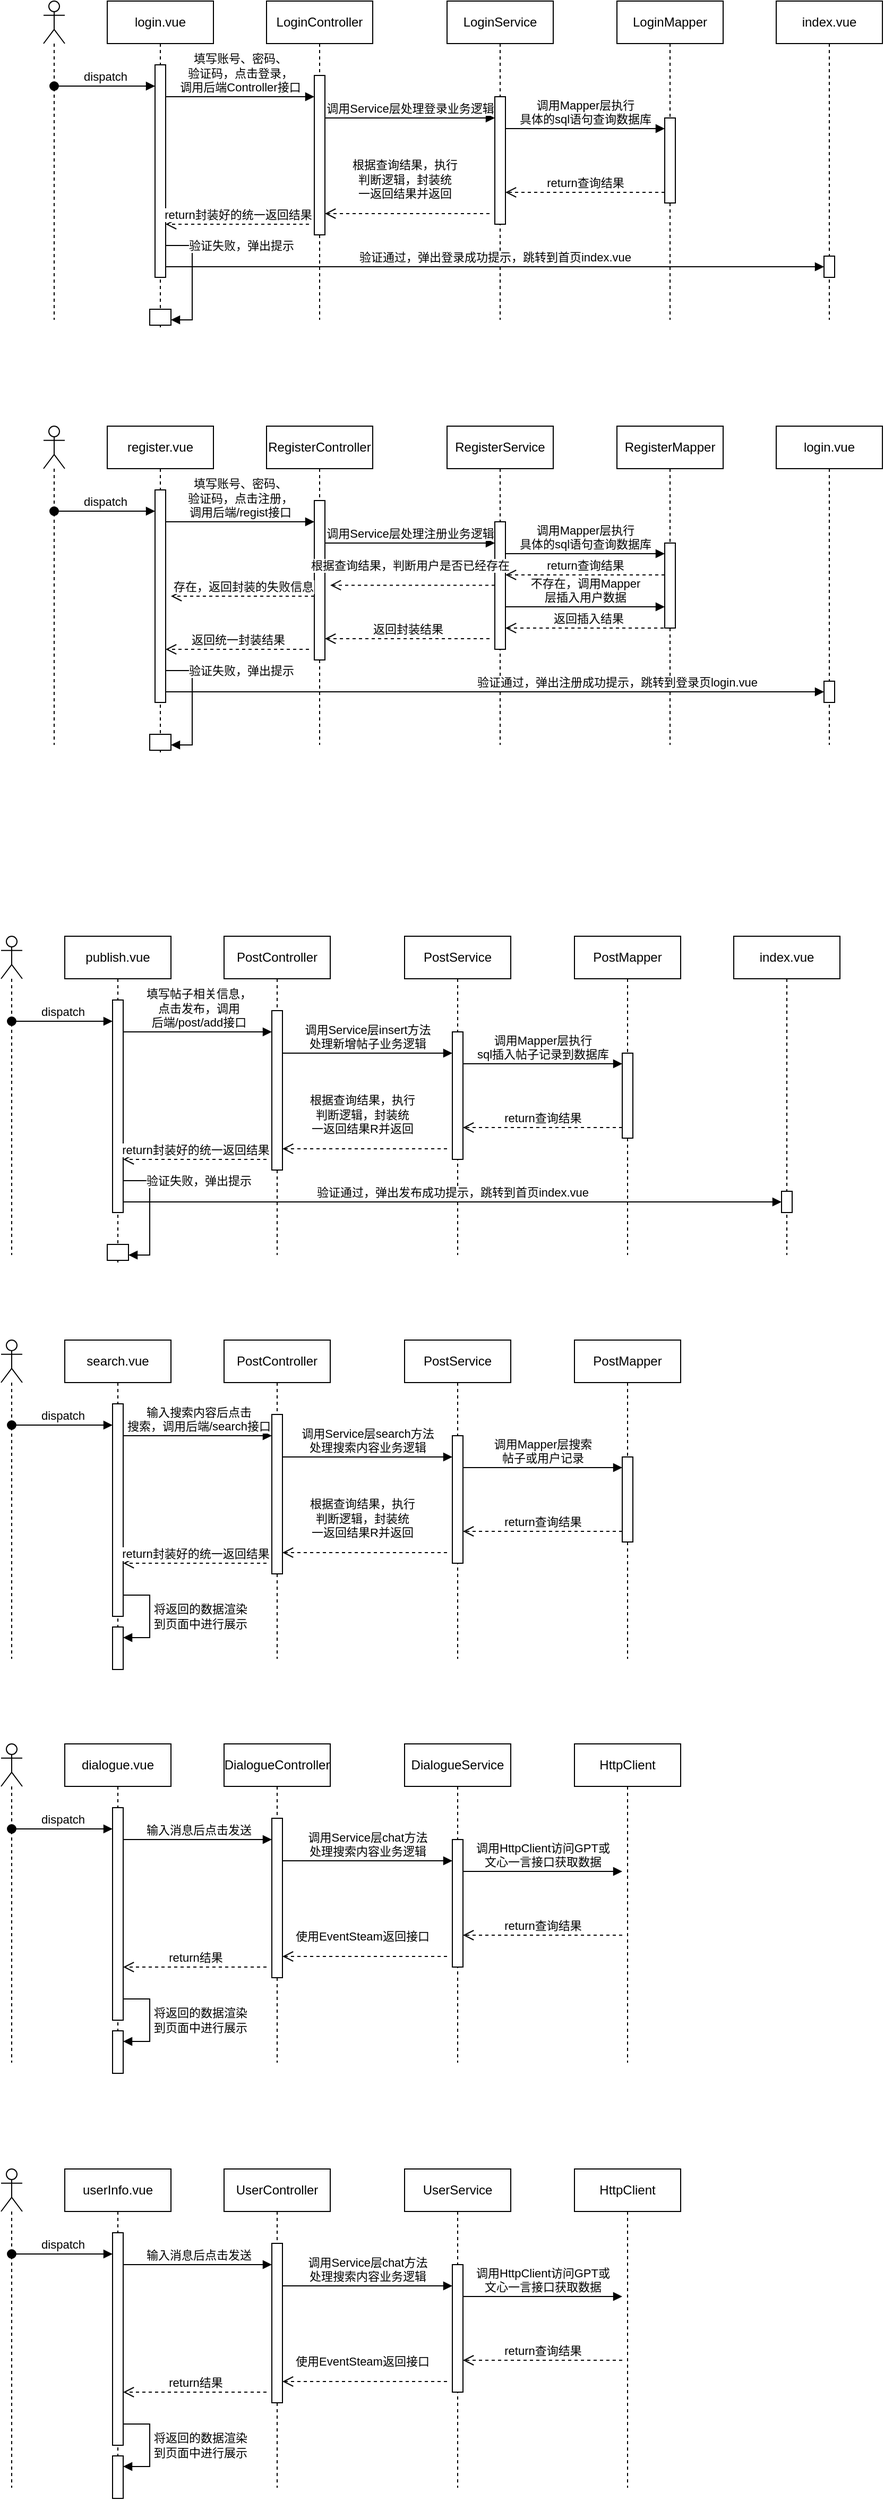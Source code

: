 <mxfile version="24.3.1" type="github">
  <diagram name="Page-1" id="2YBvvXClWsGukQMizWep">
    <mxGraphModel dx="2392" dy="866" grid="1" gridSize="10" guides="1" tooltips="1" connect="1" arrows="1" fold="1" page="1" pageScale="1" pageWidth="850" pageHeight="1100" math="0" shadow="0">
      <root>
        <mxCell id="0" />
        <mxCell id="1" parent="0" />
        <mxCell id="aM9ryv3xv72pqoxQDRHE-1" value="login.vue" style="shape=umlLifeline;perimeter=lifelinePerimeter;whiteSpace=wrap;html=1;container=0;dropTarget=0;collapsible=0;recursiveResize=0;outlineConnect=0;portConstraint=eastwest;newEdgeStyle={&quot;edgeStyle&quot;:&quot;elbowEdgeStyle&quot;,&quot;elbow&quot;:&quot;vertical&quot;,&quot;curved&quot;:0,&quot;rounded&quot;:0};" parent="1" vertex="1">
          <mxGeometry x="40" y="40" width="100" height="310" as="geometry" />
        </mxCell>
        <mxCell id="aM9ryv3xv72pqoxQDRHE-2" value="" style="html=1;points=[];perimeter=orthogonalPerimeter;outlineConnect=0;targetShapes=umlLifeline;portConstraint=eastwest;newEdgeStyle={&quot;edgeStyle&quot;:&quot;elbowEdgeStyle&quot;,&quot;elbow&quot;:&quot;vertical&quot;,&quot;curved&quot;:0,&quot;rounded&quot;:0};" parent="aM9ryv3xv72pqoxQDRHE-1" vertex="1">
          <mxGeometry x="45" y="60" width="10" height="200" as="geometry" />
        </mxCell>
        <mxCell id="q6NIXt8k8cD3QEOPo4rP-18" value="" style="html=1;points=[[0,0,0,0,5],[0,1,0,0,-5],[1,0,0,0,5],[1,1,0,0,-5]];perimeter=orthogonalPerimeter;outlineConnect=0;targetShapes=umlLifeline;portConstraint=eastwest;newEdgeStyle={&quot;curved&quot;:0,&quot;rounded&quot;:0};direction=south;" vertex="1" parent="aM9ryv3xv72pqoxQDRHE-1">
          <mxGeometry x="40" y="290" width="20" height="15" as="geometry" />
        </mxCell>
        <mxCell id="q6NIXt8k8cD3QEOPo4rP-19" value="验证失败，弹出提示" style="html=1;align=left;spacingLeft=2;endArrow=block;rounded=0;edgeStyle=orthogonalEdgeStyle;curved=0;rounded=0;" edge="1" target="q6NIXt8k8cD3QEOPo4rP-18" parent="aM9ryv3xv72pqoxQDRHE-1">
          <mxGeometry relative="1" as="geometry">
            <mxPoint x="55" y="150.0" as="sourcePoint" />
            <Array as="points">
              <mxPoint x="55" y="230" />
              <mxPoint x="80" y="230" />
              <mxPoint x="80" y="300" />
            </Array>
            <mxPoint x="55" y="255.0" as="targetPoint" />
          </mxGeometry>
        </mxCell>
        <mxCell id="aM9ryv3xv72pqoxQDRHE-5" value="LoginMapper" style="shape=umlLifeline;perimeter=lifelinePerimeter;whiteSpace=wrap;html=1;container=0;dropTarget=0;collapsible=0;recursiveResize=0;outlineConnect=0;portConstraint=eastwest;newEdgeStyle={&quot;edgeStyle&quot;:&quot;elbowEdgeStyle&quot;,&quot;elbow&quot;:&quot;vertical&quot;,&quot;curved&quot;:0,&quot;rounded&quot;:0};" parent="1" vertex="1">
          <mxGeometry x="520" y="40" width="100" height="300" as="geometry" />
        </mxCell>
        <mxCell id="q6NIXt8k8cD3QEOPo4rP-10" value="" style="html=1;points=[[0,0,0,0,5],[0,1,0,0,-5],[1,0,0,0,5],[1,1,0,0,-5]];perimeter=orthogonalPerimeter;outlineConnect=0;targetShapes=umlLifeline;portConstraint=eastwest;newEdgeStyle={&quot;curved&quot;:0,&quot;rounded&quot;:0};" vertex="1" parent="aM9ryv3xv72pqoxQDRHE-5">
          <mxGeometry x="45" y="110" width="10" height="80" as="geometry" />
        </mxCell>
        <mxCell id="q6NIXt8k8cD3QEOPo4rP-3" value="" style="shape=umlLifeline;perimeter=lifelinePerimeter;whiteSpace=wrap;html=1;container=1;dropTarget=0;collapsible=0;recursiveResize=0;outlineConnect=0;portConstraint=eastwest;newEdgeStyle={&quot;curved&quot;:0,&quot;rounded&quot;:0};participant=umlActor;" vertex="1" parent="1">
          <mxGeometry x="-20" y="40" width="20" height="300" as="geometry" />
        </mxCell>
        <mxCell id="aM9ryv3xv72pqoxQDRHE-3" value="dispatch" style="html=1;verticalAlign=bottom;startArrow=oval;endArrow=block;startSize=8;edgeStyle=elbowEdgeStyle;elbow=vertical;curved=0;rounded=0;" parent="1" target="aM9ryv3xv72pqoxQDRHE-2" edge="1" source="q6NIXt8k8cD3QEOPo4rP-3">
          <mxGeometry relative="1" as="geometry">
            <mxPoint x="25" y="110" as="sourcePoint" />
            <Array as="points">
              <mxPoint x="80" y="120" />
            </Array>
          </mxGeometry>
        </mxCell>
        <mxCell id="q6NIXt8k8cD3QEOPo4rP-4" value="LoginController" style="shape=umlLifeline;perimeter=lifelinePerimeter;whiteSpace=wrap;html=1;container=1;dropTarget=0;collapsible=0;recursiveResize=0;outlineConnect=0;portConstraint=eastwest;newEdgeStyle={&quot;curved&quot;:0,&quot;rounded&quot;:0};" vertex="1" parent="1">
          <mxGeometry x="190" y="40" width="100" height="300" as="geometry" />
        </mxCell>
        <mxCell id="q6NIXt8k8cD3QEOPo4rP-6" value="" style="html=1;points=[[0,0,0,0,5],[0,1,0,0,-5],[1,0,0,0,5],[1,1,0,0,-5]];perimeter=orthogonalPerimeter;outlineConnect=0;targetShapes=umlLifeline;portConstraint=eastwest;newEdgeStyle={&quot;curved&quot;:0,&quot;rounded&quot;:0};" vertex="1" parent="q6NIXt8k8cD3QEOPo4rP-4">
          <mxGeometry x="45" y="70" width="10" height="150" as="geometry" />
        </mxCell>
        <mxCell id="q6NIXt8k8cD3QEOPo4rP-5" value="LoginService" style="shape=umlLifeline;perimeter=lifelinePerimeter;whiteSpace=wrap;html=1;container=1;dropTarget=0;collapsible=0;recursiveResize=0;outlineConnect=0;portConstraint=eastwest;newEdgeStyle={&quot;curved&quot;:0,&quot;rounded&quot;:0};" vertex="1" parent="1">
          <mxGeometry x="360" y="40" width="100" height="300" as="geometry" />
        </mxCell>
        <mxCell id="q6NIXt8k8cD3QEOPo4rP-9" value="" style="html=1;points=[[0,0,0,0,5],[0,1,0,0,-5],[1,0,0,0,5],[1,1,0,0,-5]];perimeter=orthogonalPerimeter;outlineConnect=0;targetShapes=umlLifeline;portConstraint=eastwest;newEdgeStyle={&quot;curved&quot;:0,&quot;rounded&quot;:0};" vertex="1" parent="q6NIXt8k8cD3QEOPo4rP-5">
          <mxGeometry x="45" y="90" width="10" height="120" as="geometry" />
        </mxCell>
        <mxCell id="q6NIXt8k8cD3QEOPo4rP-7" value="填写账号、密码、&lt;div&gt;验证码，点击登录，&lt;div&gt;调用后端Controller接口&lt;/div&gt;&lt;/div&gt;" style="html=1;verticalAlign=bottom;endArrow=block;curved=0;rounded=0;entryX=0;entryY=0;entryDx=0;entryDy=5;entryPerimeter=0;" edge="1" parent="1">
          <mxGeometry width="80" relative="1" as="geometry">
            <mxPoint x="95" y="130" as="sourcePoint" />
            <mxPoint x="235" y="130" as="targetPoint" />
          </mxGeometry>
        </mxCell>
        <mxCell id="q6NIXt8k8cD3QEOPo4rP-8" value="调用Service层处理登录业务逻辑" style="html=1;verticalAlign=bottom;endArrow=block;curved=0;rounded=0;" edge="1" parent="1">
          <mxGeometry width="80" relative="1" as="geometry">
            <mxPoint x="245" y="150" as="sourcePoint" />
            <mxPoint x="405" y="150" as="targetPoint" />
          </mxGeometry>
        </mxCell>
        <mxCell id="q6NIXt8k8cD3QEOPo4rP-11" value="调用Mapper层执行&lt;div&gt;具体的sql语句查询数据库&lt;/div&gt;" style="html=1;verticalAlign=bottom;endArrow=block;curved=0;rounded=0;" edge="1" parent="1">
          <mxGeometry width="80" relative="1" as="geometry">
            <mxPoint x="415" y="160" as="sourcePoint" />
            <mxPoint x="565" y="160" as="targetPoint" />
          </mxGeometry>
        </mxCell>
        <mxCell id="q6NIXt8k8cD3QEOPo4rP-13" value="return查询结果" style="html=1;verticalAlign=bottom;endArrow=open;dashed=1;endSize=8;curved=0;rounded=0;" edge="1" parent="1" target="q6NIXt8k8cD3QEOPo4rP-9">
          <mxGeometry relative="1" as="geometry">
            <mxPoint x="565" y="220" as="sourcePoint" />
            <mxPoint x="420" y="220" as="targetPoint" />
          </mxGeometry>
        </mxCell>
        <mxCell id="q6NIXt8k8cD3QEOPo4rP-15" value="根据查询结果，执行&lt;div&gt;判断逻辑，封装统&lt;/div&gt;&lt;div&gt;一返回结果并返回&lt;/div&gt;" style="html=1;verticalAlign=bottom;endArrow=open;dashed=1;endSize=8;curved=0;rounded=0;" edge="1" parent="1" target="q6NIXt8k8cD3QEOPo4rP-6">
          <mxGeometry x="0.032" y="-10" relative="1" as="geometry">
            <mxPoint x="400" y="240" as="sourcePoint" />
            <mxPoint x="320" y="240" as="targetPoint" />
            <mxPoint as="offset" />
          </mxGeometry>
        </mxCell>
        <mxCell id="q6NIXt8k8cD3QEOPo4rP-16" value="return封装好的统一返回结果" style="html=1;verticalAlign=bottom;endArrow=open;dashed=1;endSize=8;curved=0;rounded=0;" edge="1" parent="1" target="aM9ryv3xv72pqoxQDRHE-2">
          <mxGeometry x="0.002" relative="1" as="geometry">
            <mxPoint x="230" y="250" as="sourcePoint" />
            <mxPoint x="100" y="250" as="targetPoint" />
            <mxPoint as="offset" />
          </mxGeometry>
        </mxCell>
        <mxCell id="q6NIXt8k8cD3QEOPo4rP-17" value="index.vue" style="shape=umlLifeline;perimeter=lifelinePerimeter;whiteSpace=wrap;html=1;container=1;dropTarget=0;collapsible=0;recursiveResize=0;outlineConnect=0;portConstraint=eastwest;newEdgeStyle={&quot;curved&quot;:0,&quot;rounded&quot;:0};" vertex="1" parent="1">
          <mxGeometry x="670" y="40" width="100" height="300" as="geometry" />
        </mxCell>
        <mxCell id="q6NIXt8k8cD3QEOPo4rP-21" value="" style="html=1;points=[[0,0,0,0,5],[0,1,0,0,-5],[1,0,0,0,5],[1,1,0,0,-5]];perimeter=orthogonalPerimeter;outlineConnect=0;targetShapes=umlLifeline;portConstraint=eastwest;newEdgeStyle={&quot;curved&quot;:0,&quot;rounded&quot;:0};" vertex="1" parent="q6NIXt8k8cD3QEOPo4rP-17">
          <mxGeometry x="45" y="240" width="10" height="20" as="geometry" />
        </mxCell>
        <mxCell id="q6NIXt8k8cD3QEOPo4rP-20" value="验证通过，弹出登录成功提示，跳转到首页index.vue" style="html=1;verticalAlign=bottom;endArrow=block;curved=0;rounded=0;" edge="1" parent="1" target="q6NIXt8k8cD3QEOPo4rP-21">
          <mxGeometry width="80" relative="1" as="geometry">
            <mxPoint x="95" y="290" as="sourcePoint" />
            <mxPoint x="719.5" y="290" as="targetPoint" />
          </mxGeometry>
        </mxCell>
        <mxCell id="q6NIXt8k8cD3QEOPo4rP-25" value="register.vue" style="shape=umlLifeline;perimeter=lifelinePerimeter;whiteSpace=wrap;html=1;container=0;dropTarget=0;collapsible=0;recursiveResize=0;outlineConnect=0;portConstraint=eastwest;newEdgeStyle={&quot;edgeStyle&quot;:&quot;elbowEdgeStyle&quot;,&quot;elbow&quot;:&quot;vertical&quot;,&quot;curved&quot;:0,&quot;rounded&quot;:0};" vertex="1" parent="1">
          <mxGeometry x="40" y="440" width="100" height="310" as="geometry" />
        </mxCell>
        <mxCell id="q6NIXt8k8cD3QEOPo4rP-26" value="" style="html=1;points=[];perimeter=orthogonalPerimeter;outlineConnect=0;targetShapes=umlLifeline;portConstraint=eastwest;newEdgeStyle={&quot;edgeStyle&quot;:&quot;elbowEdgeStyle&quot;,&quot;elbow&quot;:&quot;vertical&quot;,&quot;curved&quot;:0,&quot;rounded&quot;:0};" vertex="1" parent="q6NIXt8k8cD3QEOPo4rP-25">
          <mxGeometry x="45" y="60" width="10" height="200" as="geometry" />
        </mxCell>
        <mxCell id="q6NIXt8k8cD3QEOPo4rP-27" value="" style="html=1;points=[[0,0,0,0,5],[0,1,0,0,-5],[1,0,0,0,5],[1,1,0,0,-5]];perimeter=orthogonalPerimeter;outlineConnect=0;targetShapes=umlLifeline;portConstraint=eastwest;newEdgeStyle={&quot;curved&quot;:0,&quot;rounded&quot;:0};direction=south;" vertex="1" parent="q6NIXt8k8cD3QEOPo4rP-25">
          <mxGeometry x="40" y="290" width="20" height="15" as="geometry" />
        </mxCell>
        <mxCell id="q6NIXt8k8cD3QEOPo4rP-28" value="验证失败，弹出提示" style="html=1;align=left;spacingLeft=2;endArrow=block;rounded=0;edgeStyle=orthogonalEdgeStyle;curved=0;rounded=0;" edge="1" parent="q6NIXt8k8cD3QEOPo4rP-25" target="q6NIXt8k8cD3QEOPo4rP-27">
          <mxGeometry relative="1" as="geometry">
            <mxPoint x="55" y="150.0" as="sourcePoint" />
            <Array as="points">
              <mxPoint x="55" y="230" />
              <mxPoint x="80" y="230" />
              <mxPoint x="80" y="300" />
            </Array>
            <mxPoint x="55" y="255.0" as="targetPoint" />
          </mxGeometry>
        </mxCell>
        <mxCell id="q6NIXt8k8cD3QEOPo4rP-29" value="RegisterMapper" style="shape=umlLifeline;perimeter=lifelinePerimeter;whiteSpace=wrap;html=1;container=0;dropTarget=0;collapsible=0;recursiveResize=0;outlineConnect=0;portConstraint=eastwest;newEdgeStyle={&quot;edgeStyle&quot;:&quot;elbowEdgeStyle&quot;,&quot;elbow&quot;:&quot;vertical&quot;,&quot;curved&quot;:0,&quot;rounded&quot;:0};" vertex="1" parent="1">
          <mxGeometry x="520" y="440" width="100" height="300" as="geometry" />
        </mxCell>
        <mxCell id="q6NIXt8k8cD3QEOPo4rP-30" value="" style="html=1;points=[[0,0,0,0,5],[0,1,0,0,-5],[1,0,0,0,5],[1,1,0,0,-5]];perimeter=orthogonalPerimeter;outlineConnect=0;targetShapes=umlLifeline;portConstraint=eastwest;newEdgeStyle={&quot;curved&quot;:0,&quot;rounded&quot;:0};" vertex="1" parent="q6NIXt8k8cD3QEOPo4rP-29">
          <mxGeometry x="45" y="110" width="10" height="80" as="geometry" />
        </mxCell>
        <mxCell id="q6NIXt8k8cD3QEOPo4rP-31" value="" style="shape=umlLifeline;perimeter=lifelinePerimeter;whiteSpace=wrap;html=1;container=1;dropTarget=0;collapsible=0;recursiveResize=0;outlineConnect=0;portConstraint=eastwest;newEdgeStyle={&quot;curved&quot;:0,&quot;rounded&quot;:0};participant=umlActor;" vertex="1" parent="1">
          <mxGeometry x="-20" y="440" width="20" height="300" as="geometry" />
        </mxCell>
        <mxCell id="q6NIXt8k8cD3QEOPo4rP-32" value="dispatch" style="html=1;verticalAlign=bottom;startArrow=oval;endArrow=block;startSize=8;edgeStyle=elbowEdgeStyle;elbow=vertical;curved=0;rounded=0;" edge="1" parent="1" source="q6NIXt8k8cD3QEOPo4rP-31" target="q6NIXt8k8cD3QEOPo4rP-26">
          <mxGeometry relative="1" as="geometry">
            <mxPoint x="25" y="510" as="sourcePoint" />
            <Array as="points">
              <mxPoint x="80" y="520" />
            </Array>
          </mxGeometry>
        </mxCell>
        <mxCell id="q6NIXt8k8cD3QEOPo4rP-33" value="RegisterController" style="shape=umlLifeline;perimeter=lifelinePerimeter;whiteSpace=wrap;html=1;container=1;dropTarget=0;collapsible=0;recursiveResize=0;outlineConnect=0;portConstraint=eastwest;newEdgeStyle={&quot;curved&quot;:0,&quot;rounded&quot;:0};" vertex="1" parent="1">
          <mxGeometry x="190" y="440" width="100" height="300" as="geometry" />
        </mxCell>
        <mxCell id="q6NIXt8k8cD3QEOPo4rP-34" value="" style="html=1;points=[[0,0,0,0,5],[0,1,0,0,-5],[1,0,0,0,5],[1,1,0,0,-5]];perimeter=orthogonalPerimeter;outlineConnect=0;targetShapes=umlLifeline;portConstraint=eastwest;newEdgeStyle={&quot;curved&quot;:0,&quot;rounded&quot;:0};" vertex="1" parent="q6NIXt8k8cD3QEOPo4rP-33">
          <mxGeometry x="45" y="70" width="10" height="150" as="geometry" />
        </mxCell>
        <mxCell id="q6NIXt8k8cD3QEOPo4rP-35" value="RegisterService" style="shape=umlLifeline;perimeter=lifelinePerimeter;whiteSpace=wrap;html=1;container=1;dropTarget=0;collapsible=0;recursiveResize=0;outlineConnect=0;portConstraint=eastwest;newEdgeStyle={&quot;curved&quot;:0,&quot;rounded&quot;:0};" vertex="1" parent="1">
          <mxGeometry x="360" y="440" width="100" height="300" as="geometry" />
        </mxCell>
        <mxCell id="q6NIXt8k8cD3QEOPo4rP-36" value="" style="html=1;points=[[0,0,0,0,5],[0,1,0,0,-5],[1,0,0,0,5],[1,1,0,0,-5]];perimeter=orthogonalPerimeter;outlineConnect=0;targetShapes=umlLifeline;portConstraint=eastwest;newEdgeStyle={&quot;curved&quot;:0,&quot;rounded&quot;:0};" vertex="1" parent="q6NIXt8k8cD3QEOPo4rP-35">
          <mxGeometry x="45" y="90" width="10" height="120" as="geometry" />
        </mxCell>
        <mxCell id="q6NIXt8k8cD3QEOPo4rP-37" value="填写账号、密码、&lt;div&gt;验证码，点击注册，&lt;div&gt;调用后端/regist接口&lt;/div&gt;&lt;/div&gt;" style="html=1;verticalAlign=bottom;endArrow=block;curved=0;rounded=0;entryX=0;entryY=0;entryDx=0;entryDy=5;entryPerimeter=0;" edge="1" parent="1">
          <mxGeometry width="80" relative="1" as="geometry">
            <mxPoint x="95" y="530" as="sourcePoint" />
            <mxPoint x="235" y="530" as="targetPoint" />
            <mxPoint as="offset" />
          </mxGeometry>
        </mxCell>
        <mxCell id="q6NIXt8k8cD3QEOPo4rP-38" value="调用Service层处理注册业务逻辑" style="html=1;verticalAlign=bottom;endArrow=block;curved=0;rounded=0;" edge="1" parent="1">
          <mxGeometry width="80" relative="1" as="geometry">
            <mxPoint x="245" y="550" as="sourcePoint" />
            <mxPoint x="405" y="550" as="targetPoint" />
            <mxPoint as="offset" />
          </mxGeometry>
        </mxCell>
        <mxCell id="q6NIXt8k8cD3QEOPo4rP-39" value="调用Mapper层执行&lt;div&gt;具体的sql语句查询数据库&lt;/div&gt;" style="html=1;verticalAlign=bottom;endArrow=block;curved=0;rounded=0;" edge="1" parent="1">
          <mxGeometry x="0.003" width="80" relative="1" as="geometry">
            <mxPoint x="415" y="560" as="sourcePoint" />
            <mxPoint x="565" y="560" as="targetPoint" />
            <mxPoint as="offset" />
          </mxGeometry>
        </mxCell>
        <mxCell id="q6NIXt8k8cD3QEOPo4rP-40" value="return查询结果" style="html=1;verticalAlign=bottom;endArrow=open;dashed=1;endSize=8;curved=0;rounded=0;" edge="1" parent="1">
          <mxGeometry relative="1" as="geometry">
            <mxPoint x="565" y="580" as="sourcePoint" />
            <mxPoint x="415" y="580" as="targetPoint" />
          </mxGeometry>
        </mxCell>
        <mxCell id="q6NIXt8k8cD3QEOPo4rP-41" value="根据查询结果，判断用户是否已经存在" style="html=1;verticalAlign=bottom;endArrow=open;dashed=1;endSize=8;curved=0;rounded=0;" edge="1" parent="1">
          <mxGeometry x="0.032" y="-10" relative="1" as="geometry">
            <mxPoint x="405" y="589.71" as="sourcePoint" />
            <mxPoint x="250" y="589.71" as="targetPoint" />
            <mxPoint as="offset" />
          </mxGeometry>
        </mxCell>
        <mxCell id="q6NIXt8k8cD3QEOPo4rP-42" value="存在，返回封装的失败信息" style="html=1;verticalAlign=bottom;endArrow=open;dashed=1;endSize=8;curved=0;rounded=0;" edge="1" parent="1">
          <mxGeometry x="-0.001" relative="1" as="geometry">
            <mxPoint x="235" y="600" as="sourcePoint" />
            <mxPoint x="100" y="600" as="targetPoint" />
            <mxPoint as="offset" />
          </mxGeometry>
        </mxCell>
        <mxCell id="q6NIXt8k8cD3QEOPo4rP-43" value="login.vue" style="shape=umlLifeline;perimeter=lifelinePerimeter;whiteSpace=wrap;html=1;container=1;dropTarget=0;collapsible=0;recursiveResize=0;outlineConnect=0;portConstraint=eastwest;newEdgeStyle={&quot;curved&quot;:0,&quot;rounded&quot;:0};" vertex="1" parent="1">
          <mxGeometry x="670" y="440" width="100" height="300" as="geometry" />
        </mxCell>
        <mxCell id="q6NIXt8k8cD3QEOPo4rP-44" value="" style="html=1;points=[[0,0,0,0,5],[0,1,0,0,-5],[1,0,0,0,5],[1,1,0,0,-5]];perimeter=orthogonalPerimeter;outlineConnect=0;targetShapes=umlLifeline;portConstraint=eastwest;newEdgeStyle={&quot;curved&quot;:0,&quot;rounded&quot;:0};" vertex="1" parent="q6NIXt8k8cD3QEOPo4rP-43">
          <mxGeometry x="45" y="240" width="10" height="20" as="geometry" />
        </mxCell>
        <mxCell id="q6NIXt8k8cD3QEOPo4rP-45" value="验证通过，弹出注册成功提示，跳转到登录页login.vue" style="html=1;verticalAlign=bottom;endArrow=block;curved=0;rounded=0;" edge="1" parent="1" target="q6NIXt8k8cD3QEOPo4rP-44">
          <mxGeometry x="0.371" width="80" relative="1" as="geometry">
            <mxPoint x="95" y="690" as="sourcePoint" />
            <mxPoint x="719.5" y="690" as="targetPoint" />
            <mxPoint as="offset" />
          </mxGeometry>
        </mxCell>
        <mxCell id="q6NIXt8k8cD3QEOPo4rP-46" value="不存在，调用Mapper&lt;div&gt;层插入用户数据&lt;/div&gt;" style="html=1;verticalAlign=bottom;endArrow=block;curved=0;rounded=0;" edge="1" parent="1">
          <mxGeometry width="80" relative="1" as="geometry">
            <mxPoint x="415" y="610" as="sourcePoint" />
            <mxPoint x="565" y="610" as="targetPoint" />
          </mxGeometry>
        </mxCell>
        <mxCell id="q6NIXt8k8cD3QEOPo4rP-50" value="返回插入结果" style="html=1;verticalAlign=bottom;endArrow=open;dashed=1;endSize=8;curved=0;rounded=0;" edge="1" parent="1" target="q6NIXt8k8cD3QEOPo4rP-36">
          <mxGeometry relative="1" as="geometry">
            <mxPoint x="570" y="630" as="sourcePoint" />
            <mxPoint x="420" y="630" as="targetPoint" />
          </mxGeometry>
        </mxCell>
        <mxCell id="q6NIXt8k8cD3QEOPo4rP-51" value="返回封装结果" style="html=1;verticalAlign=bottom;endArrow=open;dashed=1;endSize=8;curved=0;rounded=0;" edge="1" parent="1" target="q6NIXt8k8cD3QEOPo4rP-34">
          <mxGeometry relative="1" as="geometry">
            <mxPoint x="400" y="640" as="sourcePoint" />
            <mxPoint x="250" y="640" as="targetPoint" />
            <mxPoint as="offset" />
          </mxGeometry>
        </mxCell>
        <mxCell id="q6NIXt8k8cD3QEOPo4rP-52" value="返回统一封装结果" style="html=1;verticalAlign=bottom;endArrow=open;dashed=1;endSize=8;curved=0;rounded=0;" edge="1" parent="1" target="q6NIXt8k8cD3QEOPo4rP-26">
          <mxGeometry relative="1" as="geometry">
            <mxPoint x="230" y="650" as="sourcePoint" />
            <mxPoint x="150" y="650" as="targetPoint" />
          </mxGeometry>
        </mxCell>
        <mxCell id="q6NIXt8k8cD3QEOPo4rP-74" value="publish.vue" style="shape=umlLifeline;perimeter=lifelinePerimeter;whiteSpace=wrap;html=1;container=0;dropTarget=0;collapsible=0;recursiveResize=0;outlineConnect=0;portConstraint=eastwest;newEdgeStyle={&quot;edgeStyle&quot;:&quot;elbowEdgeStyle&quot;,&quot;elbow&quot;:&quot;vertical&quot;,&quot;curved&quot;:0,&quot;rounded&quot;:0};" vertex="1" parent="1">
          <mxGeometry y="920" width="100" height="310" as="geometry" />
        </mxCell>
        <mxCell id="q6NIXt8k8cD3QEOPo4rP-75" value="" style="html=1;points=[];perimeter=orthogonalPerimeter;outlineConnect=0;targetShapes=umlLifeline;portConstraint=eastwest;newEdgeStyle={&quot;edgeStyle&quot;:&quot;elbowEdgeStyle&quot;,&quot;elbow&quot;:&quot;vertical&quot;,&quot;curved&quot;:0,&quot;rounded&quot;:0};" vertex="1" parent="q6NIXt8k8cD3QEOPo4rP-74">
          <mxGeometry x="45" y="60" width="10" height="200" as="geometry" />
        </mxCell>
        <mxCell id="q6NIXt8k8cD3QEOPo4rP-76" value="" style="html=1;points=[[0,0,0,0,5],[0,1,0,0,-5],[1,0,0,0,5],[1,1,0,0,-5]];perimeter=orthogonalPerimeter;outlineConnect=0;targetShapes=umlLifeline;portConstraint=eastwest;newEdgeStyle={&quot;curved&quot;:0,&quot;rounded&quot;:0};direction=south;" vertex="1" parent="q6NIXt8k8cD3QEOPo4rP-74">
          <mxGeometry x="40" y="290" width="20" height="15" as="geometry" />
        </mxCell>
        <mxCell id="q6NIXt8k8cD3QEOPo4rP-77" value="验证失败，弹出提示" style="html=1;align=left;spacingLeft=2;endArrow=block;rounded=0;edgeStyle=orthogonalEdgeStyle;curved=0;rounded=0;" edge="1" parent="q6NIXt8k8cD3QEOPo4rP-74" target="q6NIXt8k8cD3QEOPo4rP-76">
          <mxGeometry relative="1" as="geometry">
            <mxPoint x="55" y="150.0" as="sourcePoint" />
            <Array as="points">
              <mxPoint x="55" y="230" />
              <mxPoint x="80" y="230" />
              <mxPoint x="80" y="300" />
            </Array>
            <mxPoint x="55" y="255.0" as="targetPoint" />
          </mxGeometry>
        </mxCell>
        <mxCell id="q6NIXt8k8cD3QEOPo4rP-78" value="PostMapper" style="shape=umlLifeline;perimeter=lifelinePerimeter;whiteSpace=wrap;html=1;container=0;dropTarget=0;collapsible=0;recursiveResize=0;outlineConnect=0;portConstraint=eastwest;newEdgeStyle={&quot;edgeStyle&quot;:&quot;elbowEdgeStyle&quot;,&quot;elbow&quot;:&quot;vertical&quot;,&quot;curved&quot;:0,&quot;rounded&quot;:0};" vertex="1" parent="1">
          <mxGeometry x="480" y="920" width="100" height="300" as="geometry" />
        </mxCell>
        <mxCell id="q6NIXt8k8cD3QEOPo4rP-79" value="" style="html=1;points=[[0,0,0,0,5],[0,1,0,0,-5],[1,0,0,0,5],[1,1,0,0,-5]];perimeter=orthogonalPerimeter;outlineConnect=0;targetShapes=umlLifeline;portConstraint=eastwest;newEdgeStyle={&quot;curved&quot;:0,&quot;rounded&quot;:0};" vertex="1" parent="q6NIXt8k8cD3QEOPo4rP-78">
          <mxGeometry x="45" y="110" width="10" height="80" as="geometry" />
        </mxCell>
        <mxCell id="q6NIXt8k8cD3QEOPo4rP-80" value="" style="shape=umlLifeline;perimeter=lifelinePerimeter;whiteSpace=wrap;html=1;container=1;dropTarget=0;collapsible=0;recursiveResize=0;outlineConnect=0;portConstraint=eastwest;newEdgeStyle={&quot;curved&quot;:0,&quot;rounded&quot;:0};participant=umlActor;" vertex="1" parent="1">
          <mxGeometry x="-60" y="920" width="20" height="300" as="geometry" />
        </mxCell>
        <mxCell id="q6NIXt8k8cD3QEOPo4rP-81" value="dispatch" style="html=1;verticalAlign=bottom;startArrow=oval;endArrow=block;startSize=8;edgeStyle=elbowEdgeStyle;elbow=vertical;curved=0;rounded=0;" edge="1" parent="1" source="q6NIXt8k8cD3QEOPo4rP-80" target="q6NIXt8k8cD3QEOPo4rP-75">
          <mxGeometry relative="1" as="geometry">
            <mxPoint x="-15" y="990" as="sourcePoint" />
            <Array as="points">
              <mxPoint x="40" y="1000" />
            </Array>
          </mxGeometry>
        </mxCell>
        <mxCell id="q6NIXt8k8cD3QEOPo4rP-82" value="PostController" style="shape=umlLifeline;perimeter=lifelinePerimeter;whiteSpace=wrap;html=1;container=1;dropTarget=0;collapsible=0;recursiveResize=0;outlineConnect=0;portConstraint=eastwest;newEdgeStyle={&quot;curved&quot;:0,&quot;rounded&quot;:0};" vertex="1" parent="1">
          <mxGeometry x="150" y="920" width="100" height="300" as="geometry" />
        </mxCell>
        <mxCell id="q6NIXt8k8cD3QEOPo4rP-83" value="" style="html=1;points=[[0,0,0,0,5],[0,1,0,0,-5],[1,0,0,0,5],[1,1,0,0,-5]];perimeter=orthogonalPerimeter;outlineConnect=0;targetShapes=umlLifeline;portConstraint=eastwest;newEdgeStyle={&quot;curved&quot;:0,&quot;rounded&quot;:0};" vertex="1" parent="q6NIXt8k8cD3QEOPo4rP-82">
          <mxGeometry x="45" y="70" width="10" height="150" as="geometry" />
        </mxCell>
        <mxCell id="q6NIXt8k8cD3QEOPo4rP-84" value="PostService" style="shape=umlLifeline;perimeter=lifelinePerimeter;whiteSpace=wrap;html=1;container=1;dropTarget=0;collapsible=0;recursiveResize=0;outlineConnect=0;portConstraint=eastwest;newEdgeStyle={&quot;curved&quot;:0,&quot;rounded&quot;:0};" vertex="1" parent="1">
          <mxGeometry x="320" y="920" width="100" height="300" as="geometry" />
        </mxCell>
        <mxCell id="q6NIXt8k8cD3QEOPo4rP-85" value="" style="html=1;points=[[0,0,0,0,5],[0,1,0,0,-5],[1,0,0,0,5],[1,1,0,0,-5]];perimeter=orthogonalPerimeter;outlineConnect=0;targetShapes=umlLifeline;portConstraint=eastwest;newEdgeStyle={&quot;curved&quot;:0,&quot;rounded&quot;:0};" vertex="1" parent="q6NIXt8k8cD3QEOPo4rP-84">
          <mxGeometry x="45" y="90" width="10" height="120" as="geometry" />
        </mxCell>
        <mxCell id="q6NIXt8k8cD3QEOPo4rP-86" value="填写帖子相关信息，&lt;div&gt;点击发布，调用&lt;/div&gt;&lt;div&gt;后端/post/add接口&lt;/div&gt;" style="html=1;verticalAlign=bottom;endArrow=block;curved=0;rounded=0;entryX=0;entryY=0;entryDx=0;entryDy=5;entryPerimeter=0;" edge="1" parent="1">
          <mxGeometry x="0.004" width="80" relative="1" as="geometry">
            <mxPoint x="55" y="1010" as="sourcePoint" />
            <mxPoint x="195" y="1010" as="targetPoint" />
            <mxPoint as="offset" />
          </mxGeometry>
        </mxCell>
        <mxCell id="q6NIXt8k8cD3QEOPo4rP-87" value="调用Service层insert方法&lt;div&gt;处理新增帖子业务逻辑&lt;/div&gt;" style="html=1;verticalAlign=bottom;endArrow=block;curved=0;rounded=0;" edge="1" parent="1">
          <mxGeometry width="80" relative="1" as="geometry">
            <mxPoint x="205" y="1030" as="sourcePoint" />
            <mxPoint x="365" y="1030" as="targetPoint" />
          </mxGeometry>
        </mxCell>
        <mxCell id="q6NIXt8k8cD3QEOPo4rP-88" value="调用Mapper层执行&lt;div&gt;sql插入帖子记录到数据库&lt;/div&gt;" style="html=1;verticalAlign=bottom;endArrow=block;curved=0;rounded=0;" edge="1" parent="1">
          <mxGeometry width="80" relative="1" as="geometry">
            <mxPoint x="375" y="1040" as="sourcePoint" />
            <mxPoint x="525" y="1040" as="targetPoint" />
          </mxGeometry>
        </mxCell>
        <mxCell id="q6NIXt8k8cD3QEOPo4rP-89" value="return查询结果" style="html=1;verticalAlign=bottom;endArrow=open;dashed=1;endSize=8;curved=0;rounded=0;" edge="1" parent="1" target="q6NIXt8k8cD3QEOPo4rP-85">
          <mxGeometry relative="1" as="geometry">
            <mxPoint x="525" y="1100" as="sourcePoint" />
            <mxPoint x="380" y="1100" as="targetPoint" />
          </mxGeometry>
        </mxCell>
        <mxCell id="q6NIXt8k8cD3QEOPo4rP-90" value="根据查询结果，执行&lt;div&gt;判断逻辑，封装统&lt;/div&gt;&lt;div&gt;一返回结果R并返回&lt;/div&gt;" style="html=1;verticalAlign=bottom;endArrow=open;dashed=1;endSize=8;curved=0;rounded=0;" edge="1" parent="1" target="q6NIXt8k8cD3QEOPo4rP-83">
          <mxGeometry x="0.032" y="-10" relative="1" as="geometry">
            <mxPoint x="360" y="1120" as="sourcePoint" />
            <mxPoint x="280" y="1120" as="targetPoint" />
            <mxPoint as="offset" />
          </mxGeometry>
        </mxCell>
        <mxCell id="q6NIXt8k8cD3QEOPo4rP-91" value="return封装好的统一返回结果" style="html=1;verticalAlign=bottom;endArrow=open;dashed=1;endSize=8;curved=0;rounded=0;" edge="1" parent="1" target="q6NIXt8k8cD3QEOPo4rP-75">
          <mxGeometry x="0.002" relative="1" as="geometry">
            <mxPoint x="190" y="1130" as="sourcePoint" />
            <mxPoint x="60" y="1130" as="targetPoint" />
            <mxPoint as="offset" />
          </mxGeometry>
        </mxCell>
        <mxCell id="q6NIXt8k8cD3QEOPo4rP-92" value="index.vue" style="shape=umlLifeline;perimeter=lifelinePerimeter;whiteSpace=wrap;html=1;container=1;dropTarget=0;collapsible=0;recursiveResize=0;outlineConnect=0;portConstraint=eastwest;newEdgeStyle={&quot;curved&quot;:0,&quot;rounded&quot;:0};" vertex="1" parent="1">
          <mxGeometry x="630" y="920" width="100" height="300" as="geometry" />
        </mxCell>
        <mxCell id="q6NIXt8k8cD3QEOPo4rP-93" value="" style="html=1;points=[[0,0,0,0,5],[0,1,0,0,-5],[1,0,0,0,5],[1,1,0,0,-5]];perimeter=orthogonalPerimeter;outlineConnect=0;targetShapes=umlLifeline;portConstraint=eastwest;newEdgeStyle={&quot;curved&quot;:0,&quot;rounded&quot;:0};" vertex="1" parent="q6NIXt8k8cD3QEOPo4rP-92">
          <mxGeometry x="45" y="240" width="10" height="20" as="geometry" />
        </mxCell>
        <mxCell id="q6NIXt8k8cD3QEOPo4rP-94" value="验证通过，弹出发布成功提示，跳转到首页index.vue" style="html=1;verticalAlign=bottom;endArrow=block;curved=0;rounded=0;" edge="1" parent="1" target="q6NIXt8k8cD3QEOPo4rP-93">
          <mxGeometry width="80" relative="1" as="geometry">
            <mxPoint x="55" y="1170" as="sourcePoint" />
            <mxPoint x="679.5" y="1170" as="targetPoint" />
          </mxGeometry>
        </mxCell>
        <mxCell id="q6NIXt8k8cD3QEOPo4rP-137" value="search.vue" style="shape=umlLifeline;perimeter=lifelinePerimeter;whiteSpace=wrap;html=1;container=0;dropTarget=0;collapsible=0;recursiveResize=0;outlineConnect=0;portConstraint=eastwest;newEdgeStyle={&quot;edgeStyle&quot;:&quot;elbowEdgeStyle&quot;,&quot;elbow&quot;:&quot;vertical&quot;,&quot;curved&quot;:0,&quot;rounded&quot;:0};" vertex="1" parent="1">
          <mxGeometry y="1300" width="100" height="310" as="geometry" />
        </mxCell>
        <mxCell id="q6NIXt8k8cD3QEOPo4rP-138" value="" style="html=1;points=[];perimeter=orthogonalPerimeter;outlineConnect=0;targetShapes=umlLifeline;portConstraint=eastwest;newEdgeStyle={&quot;edgeStyle&quot;:&quot;elbowEdgeStyle&quot;,&quot;elbow&quot;:&quot;vertical&quot;,&quot;curved&quot;:0,&quot;rounded&quot;:0};" vertex="1" parent="q6NIXt8k8cD3QEOPo4rP-137">
          <mxGeometry x="45" y="60" width="10" height="200" as="geometry" />
        </mxCell>
        <mxCell id="q6NIXt8k8cD3QEOPo4rP-159" value="" style="html=1;points=[[0,0,0,0,5],[0,1,0,0,-5],[1,0,0,0,5],[1,1,0,0,-5]];perimeter=orthogonalPerimeter;outlineConnect=0;targetShapes=umlLifeline;portConstraint=eastwest;newEdgeStyle={&quot;curved&quot;:0,&quot;rounded&quot;:0};" vertex="1" parent="q6NIXt8k8cD3QEOPo4rP-137">
          <mxGeometry x="45" y="270" width="10" height="40" as="geometry" />
        </mxCell>
        <mxCell id="q6NIXt8k8cD3QEOPo4rP-160" value="将返回的数据渲染&lt;div&gt;到页面中进行展示&lt;/div&gt;" style="html=1;align=left;spacingLeft=2;endArrow=block;rounded=0;edgeStyle=orthogonalEdgeStyle;curved=0;rounded=0;" edge="1" target="q6NIXt8k8cD3QEOPo4rP-159" parent="q6NIXt8k8cD3QEOPo4rP-137" source="q6NIXt8k8cD3QEOPo4rP-138">
          <mxGeometry relative="1" as="geometry">
            <mxPoint x="60" y="250" as="sourcePoint" />
            <Array as="points">
              <mxPoint x="80" y="240" />
              <mxPoint x="80" y="280" />
            </Array>
          </mxGeometry>
        </mxCell>
        <mxCell id="q6NIXt8k8cD3QEOPo4rP-141" value="PostMapper" style="shape=umlLifeline;perimeter=lifelinePerimeter;whiteSpace=wrap;html=1;container=0;dropTarget=0;collapsible=0;recursiveResize=0;outlineConnect=0;portConstraint=eastwest;newEdgeStyle={&quot;edgeStyle&quot;:&quot;elbowEdgeStyle&quot;,&quot;elbow&quot;:&quot;vertical&quot;,&quot;curved&quot;:0,&quot;rounded&quot;:0};" vertex="1" parent="1">
          <mxGeometry x="480" y="1300" width="100" height="300" as="geometry" />
        </mxCell>
        <mxCell id="q6NIXt8k8cD3QEOPo4rP-142" value="" style="html=1;points=[[0,0,0,0,5],[0,1,0,0,-5],[1,0,0,0,5],[1,1,0,0,-5]];perimeter=orthogonalPerimeter;outlineConnect=0;targetShapes=umlLifeline;portConstraint=eastwest;newEdgeStyle={&quot;curved&quot;:0,&quot;rounded&quot;:0};" vertex="1" parent="q6NIXt8k8cD3QEOPo4rP-141">
          <mxGeometry x="45" y="110" width="10" height="80" as="geometry" />
        </mxCell>
        <mxCell id="q6NIXt8k8cD3QEOPo4rP-143" value="" style="shape=umlLifeline;perimeter=lifelinePerimeter;whiteSpace=wrap;html=1;container=1;dropTarget=0;collapsible=0;recursiveResize=0;outlineConnect=0;portConstraint=eastwest;newEdgeStyle={&quot;curved&quot;:0,&quot;rounded&quot;:0};participant=umlActor;" vertex="1" parent="1">
          <mxGeometry x="-60" y="1300" width="20" height="300" as="geometry" />
        </mxCell>
        <mxCell id="q6NIXt8k8cD3QEOPo4rP-144" value="dispatch" style="html=1;verticalAlign=bottom;startArrow=oval;endArrow=block;startSize=8;edgeStyle=elbowEdgeStyle;elbow=vertical;curved=0;rounded=0;" edge="1" parent="1" source="q6NIXt8k8cD3QEOPo4rP-143" target="q6NIXt8k8cD3QEOPo4rP-138">
          <mxGeometry relative="1" as="geometry">
            <mxPoint x="-15" y="1370" as="sourcePoint" />
            <Array as="points">
              <mxPoint x="40" y="1380" />
            </Array>
          </mxGeometry>
        </mxCell>
        <mxCell id="q6NIXt8k8cD3QEOPo4rP-145" value="PostController" style="shape=umlLifeline;perimeter=lifelinePerimeter;whiteSpace=wrap;html=1;container=1;dropTarget=0;collapsible=0;recursiveResize=0;outlineConnect=0;portConstraint=eastwest;newEdgeStyle={&quot;curved&quot;:0,&quot;rounded&quot;:0};" vertex="1" parent="1">
          <mxGeometry x="150" y="1300" width="100" height="300" as="geometry" />
        </mxCell>
        <mxCell id="q6NIXt8k8cD3QEOPo4rP-146" value="" style="html=1;points=[[0,0,0,0,5],[0,1,0,0,-5],[1,0,0,0,5],[1,1,0,0,-5]];perimeter=orthogonalPerimeter;outlineConnect=0;targetShapes=umlLifeline;portConstraint=eastwest;newEdgeStyle={&quot;curved&quot;:0,&quot;rounded&quot;:0};" vertex="1" parent="q6NIXt8k8cD3QEOPo4rP-145">
          <mxGeometry x="45" y="70" width="10" height="150" as="geometry" />
        </mxCell>
        <mxCell id="q6NIXt8k8cD3QEOPo4rP-147" value="PostService" style="shape=umlLifeline;perimeter=lifelinePerimeter;whiteSpace=wrap;html=1;container=1;dropTarget=0;collapsible=0;recursiveResize=0;outlineConnect=0;portConstraint=eastwest;newEdgeStyle={&quot;curved&quot;:0,&quot;rounded&quot;:0};" vertex="1" parent="1">
          <mxGeometry x="320" y="1300" width="100" height="300" as="geometry" />
        </mxCell>
        <mxCell id="q6NIXt8k8cD3QEOPo4rP-148" value="" style="html=1;points=[[0,0,0,0,5],[0,1,0,0,-5],[1,0,0,0,5],[1,1,0,0,-5]];perimeter=orthogonalPerimeter;outlineConnect=0;targetShapes=umlLifeline;portConstraint=eastwest;newEdgeStyle={&quot;curved&quot;:0,&quot;rounded&quot;:0};" vertex="1" parent="q6NIXt8k8cD3QEOPo4rP-147">
          <mxGeometry x="45" y="90" width="10" height="120" as="geometry" />
        </mxCell>
        <mxCell id="q6NIXt8k8cD3QEOPo4rP-149" value="输入搜索内容后点击&lt;div&gt;搜索，调用后端/search接口&lt;/div&gt;" style="html=1;verticalAlign=bottom;endArrow=block;curved=0;rounded=0;entryX=0;entryY=0;entryDx=0;entryDy=5;entryPerimeter=0;" edge="1" parent="1">
          <mxGeometry x="0.004" width="80" relative="1" as="geometry">
            <mxPoint x="55" y="1390" as="sourcePoint" />
            <mxPoint x="195" y="1390" as="targetPoint" />
            <mxPoint as="offset" />
          </mxGeometry>
        </mxCell>
        <mxCell id="q6NIXt8k8cD3QEOPo4rP-150" value="调用Service层search方法&lt;div&gt;处理搜索内容业务逻辑&lt;/div&gt;" style="html=1;verticalAlign=bottom;endArrow=block;curved=0;rounded=0;" edge="1" parent="1">
          <mxGeometry width="80" relative="1" as="geometry">
            <mxPoint x="205" y="1410" as="sourcePoint" />
            <mxPoint x="365" y="1410" as="targetPoint" />
            <mxPoint as="offset" />
          </mxGeometry>
        </mxCell>
        <mxCell id="q6NIXt8k8cD3QEOPo4rP-151" value="调用Mapper层搜索&lt;div&gt;帖子或用户记录&lt;/div&gt;" style="html=1;verticalAlign=bottom;endArrow=block;curved=0;rounded=0;" edge="1" parent="1">
          <mxGeometry x="-0.002" width="80" relative="1" as="geometry">
            <mxPoint x="375" y="1420" as="sourcePoint" />
            <mxPoint x="525" y="1420" as="targetPoint" />
            <mxPoint as="offset" />
          </mxGeometry>
        </mxCell>
        <mxCell id="q6NIXt8k8cD3QEOPo4rP-152" value="return查询结果" style="html=1;verticalAlign=bottom;endArrow=open;dashed=1;endSize=8;curved=0;rounded=0;" edge="1" parent="1" target="q6NIXt8k8cD3QEOPo4rP-148">
          <mxGeometry x="-0.002" relative="1" as="geometry">
            <mxPoint x="525" y="1480" as="sourcePoint" />
            <mxPoint x="380" y="1480" as="targetPoint" />
            <mxPoint as="offset" />
          </mxGeometry>
        </mxCell>
        <mxCell id="q6NIXt8k8cD3QEOPo4rP-153" value="根据查询结果，执行&lt;div&gt;判断逻辑，封装统&lt;/div&gt;&lt;div&gt;一返回结果R并返回&lt;/div&gt;" style="html=1;verticalAlign=bottom;endArrow=open;dashed=1;endSize=8;curved=0;rounded=0;" edge="1" parent="1" target="q6NIXt8k8cD3QEOPo4rP-146">
          <mxGeometry x="0.032" y="-10" relative="1" as="geometry">
            <mxPoint x="360" y="1500" as="sourcePoint" />
            <mxPoint x="280" y="1500" as="targetPoint" />
            <mxPoint as="offset" />
          </mxGeometry>
        </mxCell>
        <mxCell id="q6NIXt8k8cD3QEOPo4rP-154" value="return封装好的统一返回结果" style="html=1;verticalAlign=bottom;endArrow=open;dashed=1;endSize=8;curved=0;rounded=0;" edge="1" parent="1" target="q6NIXt8k8cD3QEOPo4rP-138">
          <mxGeometry x="0.002" relative="1" as="geometry">
            <mxPoint x="190" y="1510" as="sourcePoint" />
            <mxPoint x="60" y="1510" as="targetPoint" />
            <mxPoint as="offset" />
          </mxGeometry>
        </mxCell>
        <mxCell id="q6NIXt8k8cD3QEOPo4rP-179" value="dialogue.vue" style="shape=umlLifeline;perimeter=lifelinePerimeter;whiteSpace=wrap;html=1;container=0;dropTarget=0;collapsible=0;recursiveResize=0;outlineConnect=0;portConstraint=eastwest;newEdgeStyle={&quot;edgeStyle&quot;:&quot;elbowEdgeStyle&quot;,&quot;elbow&quot;:&quot;vertical&quot;,&quot;curved&quot;:0,&quot;rounded&quot;:0};" vertex="1" parent="1">
          <mxGeometry y="1680" width="100" height="310" as="geometry" />
        </mxCell>
        <mxCell id="q6NIXt8k8cD3QEOPo4rP-180" value="" style="html=1;points=[];perimeter=orthogonalPerimeter;outlineConnect=0;targetShapes=umlLifeline;portConstraint=eastwest;newEdgeStyle={&quot;edgeStyle&quot;:&quot;elbowEdgeStyle&quot;,&quot;elbow&quot;:&quot;vertical&quot;,&quot;curved&quot;:0,&quot;rounded&quot;:0};" vertex="1" parent="q6NIXt8k8cD3QEOPo4rP-179">
          <mxGeometry x="45" y="60" width="10" height="200" as="geometry" />
        </mxCell>
        <mxCell id="q6NIXt8k8cD3QEOPo4rP-181" value="" style="html=1;points=[[0,0,0,0,5],[0,1,0,0,-5],[1,0,0,0,5],[1,1,0,0,-5]];perimeter=orthogonalPerimeter;outlineConnect=0;targetShapes=umlLifeline;portConstraint=eastwest;newEdgeStyle={&quot;curved&quot;:0,&quot;rounded&quot;:0};" vertex="1" parent="q6NIXt8k8cD3QEOPo4rP-179">
          <mxGeometry x="45" y="270" width="10" height="40" as="geometry" />
        </mxCell>
        <mxCell id="q6NIXt8k8cD3QEOPo4rP-182" value="将返回的数据渲染&lt;div&gt;到页面中进行展示&lt;/div&gt;" style="html=1;align=left;spacingLeft=2;endArrow=block;rounded=0;edgeStyle=orthogonalEdgeStyle;curved=0;rounded=0;" edge="1" parent="q6NIXt8k8cD3QEOPo4rP-179" source="q6NIXt8k8cD3QEOPo4rP-180" target="q6NIXt8k8cD3QEOPo4rP-181">
          <mxGeometry relative="1" as="geometry">
            <mxPoint x="60" y="250" as="sourcePoint" />
            <Array as="points">
              <mxPoint x="80" y="240" />
              <mxPoint x="80" y="280" />
            </Array>
          </mxGeometry>
        </mxCell>
        <mxCell id="q6NIXt8k8cD3QEOPo4rP-185" value="" style="shape=umlLifeline;perimeter=lifelinePerimeter;whiteSpace=wrap;html=1;container=1;dropTarget=0;collapsible=0;recursiveResize=0;outlineConnect=0;portConstraint=eastwest;newEdgeStyle={&quot;curved&quot;:0,&quot;rounded&quot;:0};participant=umlActor;" vertex="1" parent="1">
          <mxGeometry x="-60" y="1680" width="20" height="300" as="geometry" />
        </mxCell>
        <mxCell id="q6NIXt8k8cD3QEOPo4rP-186" value="dispatch" style="html=1;verticalAlign=bottom;startArrow=oval;endArrow=block;startSize=8;edgeStyle=elbowEdgeStyle;elbow=vertical;curved=0;rounded=0;" edge="1" parent="1" source="q6NIXt8k8cD3QEOPo4rP-185" target="q6NIXt8k8cD3QEOPo4rP-180">
          <mxGeometry relative="1" as="geometry">
            <mxPoint x="-15" y="1750" as="sourcePoint" />
            <Array as="points">
              <mxPoint x="40" y="1760" />
            </Array>
          </mxGeometry>
        </mxCell>
        <mxCell id="q6NIXt8k8cD3QEOPo4rP-187" value="DialogueController" style="shape=umlLifeline;perimeter=lifelinePerimeter;whiteSpace=wrap;html=1;container=1;dropTarget=0;collapsible=0;recursiveResize=0;outlineConnect=0;portConstraint=eastwest;newEdgeStyle={&quot;curved&quot;:0,&quot;rounded&quot;:0};" vertex="1" parent="1">
          <mxGeometry x="150" y="1680" width="100" height="300" as="geometry" />
        </mxCell>
        <mxCell id="q6NIXt8k8cD3QEOPo4rP-188" value="" style="html=1;points=[[0,0,0,0,5],[0,1,0,0,-5],[1,0,0,0,5],[1,1,0,0,-5]];perimeter=orthogonalPerimeter;outlineConnect=0;targetShapes=umlLifeline;portConstraint=eastwest;newEdgeStyle={&quot;curved&quot;:0,&quot;rounded&quot;:0};" vertex="1" parent="q6NIXt8k8cD3QEOPo4rP-187">
          <mxGeometry x="45" y="70" width="10" height="150" as="geometry" />
        </mxCell>
        <mxCell id="q6NIXt8k8cD3QEOPo4rP-189" value="DialogueService" style="shape=umlLifeline;perimeter=lifelinePerimeter;whiteSpace=wrap;html=1;container=1;dropTarget=0;collapsible=0;recursiveResize=0;outlineConnect=0;portConstraint=eastwest;newEdgeStyle={&quot;curved&quot;:0,&quot;rounded&quot;:0};" vertex="1" parent="1">
          <mxGeometry x="320" y="1680" width="100" height="300" as="geometry" />
        </mxCell>
        <mxCell id="q6NIXt8k8cD3QEOPo4rP-190" value="" style="html=1;points=[[0,0,0,0,5],[0,1,0,0,-5],[1,0,0,0,5],[1,1,0,0,-5]];perimeter=orthogonalPerimeter;outlineConnect=0;targetShapes=umlLifeline;portConstraint=eastwest;newEdgeStyle={&quot;curved&quot;:0,&quot;rounded&quot;:0};" vertex="1" parent="q6NIXt8k8cD3QEOPo4rP-189">
          <mxGeometry x="45" y="90" width="10" height="120" as="geometry" />
        </mxCell>
        <mxCell id="q6NIXt8k8cD3QEOPo4rP-191" value="输入消息后点击发送" style="html=1;verticalAlign=bottom;endArrow=block;curved=0;rounded=0;entryX=0;entryY=0;entryDx=0;entryDy=5;entryPerimeter=0;" edge="1" parent="1">
          <mxGeometry x="0.004" width="80" relative="1" as="geometry">
            <mxPoint x="55" y="1770" as="sourcePoint" />
            <mxPoint x="195" y="1770" as="targetPoint" />
            <mxPoint as="offset" />
          </mxGeometry>
        </mxCell>
        <mxCell id="q6NIXt8k8cD3QEOPo4rP-192" value="调用Service层chat方法&lt;div&gt;处理搜索内容业务逻辑&lt;/div&gt;" style="html=1;verticalAlign=bottom;endArrow=block;curved=0;rounded=0;" edge="1" parent="1">
          <mxGeometry width="80" relative="1" as="geometry">
            <mxPoint x="205" y="1790" as="sourcePoint" />
            <mxPoint x="365" y="1790" as="targetPoint" />
            <mxPoint as="offset" />
          </mxGeometry>
        </mxCell>
        <mxCell id="q6NIXt8k8cD3QEOPo4rP-193" value="调用HttpClient访问GPT或&lt;div&gt;文心一言接口获取数据&lt;/div&gt;" style="html=1;verticalAlign=bottom;endArrow=block;curved=0;rounded=0;" edge="1" parent="1">
          <mxGeometry x="-0.002" width="80" relative="1" as="geometry">
            <mxPoint x="375" y="1800" as="sourcePoint" />
            <mxPoint x="525" y="1800" as="targetPoint" />
            <mxPoint as="offset" />
          </mxGeometry>
        </mxCell>
        <mxCell id="q6NIXt8k8cD3QEOPo4rP-194" value="return查询结果" style="html=1;verticalAlign=bottom;endArrow=open;dashed=1;endSize=8;curved=0;rounded=0;" edge="1" parent="1" target="q6NIXt8k8cD3QEOPo4rP-190">
          <mxGeometry x="-0.002" relative="1" as="geometry">
            <mxPoint x="525" y="1860" as="sourcePoint" />
            <mxPoint x="380" y="1860" as="targetPoint" />
            <mxPoint as="offset" />
          </mxGeometry>
        </mxCell>
        <mxCell id="q6NIXt8k8cD3QEOPo4rP-195" value="使用EventSteam返回接口" style="html=1;verticalAlign=bottom;endArrow=open;dashed=1;endSize=8;curved=0;rounded=0;" edge="1" parent="1" target="q6NIXt8k8cD3QEOPo4rP-188">
          <mxGeometry x="0.032" y="-10" relative="1" as="geometry">
            <mxPoint x="360" y="1880" as="sourcePoint" />
            <mxPoint x="280" y="1880" as="targetPoint" />
            <mxPoint as="offset" />
          </mxGeometry>
        </mxCell>
        <mxCell id="q6NIXt8k8cD3QEOPo4rP-196" value="return结果" style="html=1;verticalAlign=bottom;endArrow=open;dashed=1;endSize=8;curved=0;rounded=0;" edge="1" parent="1" target="q6NIXt8k8cD3QEOPo4rP-180">
          <mxGeometry x="-0.001" relative="1" as="geometry">
            <mxPoint x="190" y="1890" as="sourcePoint" />
            <mxPoint x="60" y="1890" as="targetPoint" />
            <mxPoint as="offset" />
          </mxGeometry>
        </mxCell>
        <mxCell id="q6NIXt8k8cD3QEOPo4rP-197" value="HttpClient" style="shape=umlLifeline;perimeter=lifelinePerimeter;whiteSpace=wrap;html=1;container=1;dropTarget=0;collapsible=0;recursiveResize=0;outlineConnect=0;portConstraint=eastwest;newEdgeStyle={&quot;curved&quot;:0,&quot;rounded&quot;:0};" vertex="1" parent="1">
          <mxGeometry x="480" y="1680" width="100" height="300" as="geometry" />
        </mxCell>
        <mxCell id="q6NIXt8k8cD3QEOPo4rP-198" value="userInfo.vue" style="shape=umlLifeline;perimeter=lifelinePerimeter;whiteSpace=wrap;html=1;container=0;dropTarget=0;collapsible=0;recursiveResize=0;outlineConnect=0;portConstraint=eastwest;newEdgeStyle={&quot;edgeStyle&quot;:&quot;elbowEdgeStyle&quot;,&quot;elbow&quot;:&quot;vertical&quot;,&quot;curved&quot;:0,&quot;rounded&quot;:0};" vertex="1" parent="1">
          <mxGeometry y="2080" width="100" height="310" as="geometry" />
        </mxCell>
        <mxCell id="q6NIXt8k8cD3QEOPo4rP-199" value="" style="html=1;points=[];perimeter=orthogonalPerimeter;outlineConnect=0;targetShapes=umlLifeline;portConstraint=eastwest;newEdgeStyle={&quot;edgeStyle&quot;:&quot;elbowEdgeStyle&quot;,&quot;elbow&quot;:&quot;vertical&quot;,&quot;curved&quot;:0,&quot;rounded&quot;:0};" vertex="1" parent="q6NIXt8k8cD3QEOPo4rP-198">
          <mxGeometry x="45" y="60" width="10" height="200" as="geometry" />
        </mxCell>
        <mxCell id="q6NIXt8k8cD3QEOPo4rP-200" value="" style="html=1;points=[[0,0,0,0,5],[0,1,0,0,-5],[1,0,0,0,5],[1,1,0,0,-5]];perimeter=orthogonalPerimeter;outlineConnect=0;targetShapes=umlLifeline;portConstraint=eastwest;newEdgeStyle={&quot;curved&quot;:0,&quot;rounded&quot;:0};" vertex="1" parent="q6NIXt8k8cD3QEOPo4rP-198">
          <mxGeometry x="45" y="270" width="10" height="40" as="geometry" />
        </mxCell>
        <mxCell id="q6NIXt8k8cD3QEOPo4rP-201" value="将返回的数据渲染&lt;div&gt;到页面中进行展示&lt;/div&gt;" style="html=1;align=left;spacingLeft=2;endArrow=block;rounded=0;edgeStyle=orthogonalEdgeStyle;curved=0;rounded=0;" edge="1" parent="q6NIXt8k8cD3QEOPo4rP-198" source="q6NIXt8k8cD3QEOPo4rP-199" target="q6NIXt8k8cD3QEOPo4rP-200">
          <mxGeometry relative="1" as="geometry">
            <mxPoint x="60" y="250" as="sourcePoint" />
            <Array as="points">
              <mxPoint x="80" y="240" />
              <mxPoint x="80" y="280" />
            </Array>
          </mxGeometry>
        </mxCell>
        <mxCell id="q6NIXt8k8cD3QEOPo4rP-202" value="" style="shape=umlLifeline;perimeter=lifelinePerimeter;whiteSpace=wrap;html=1;container=1;dropTarget=0;collapsible=0;recursiveResize=0;outlineConnect=0;portConstraint=eastwest;newEdgeStyle={&quot;curved&quot;:0,&quot;rounded&quot;:0};participant=umlActor;" vertex="1" parent="1">
          <mxGeometry x="-60" y="2080" width="20" height="300" as="geometry" />
        </mxCell>
        <mxCell id="q6NIXt8k8cD3QEOPo4rP-203" value="dispatch" style="html=1;verticalAlign=bottom;startArrow=oval;endArrow=block;startSize=8;edgeStyle=elbowEdgeStyle;elbow=vertical;curved=0;rounded=0;" edge="1" parent="1" source="q6NIXt8k8cD3QEOPo4rP-202" target="q6NIXt8k8cD3QEOPo4rP-199">
          <mxGeometry relative="1" as="geometry">
            <mxPoint x="-15" y="2150" as="sourcePoint" />
            <Array as="points">
              <mxPoint x="40" y="2160" />
            </Array>
          </mxGeometry>
        </mxCell>
        <mxCell id="q6NIXt8k8cD3QEOPo4rP-204" value="UserController" style="shape=umlLifeline;perimeter=lifelinePerimeter;whiteSpace=wrap;html=1;container=1;dropTarget=0;collapsible=0;recursiveResize=0;outlineConnect=0;portConstraint=eastwest;newEdgeStyle={&quot;curved&quot;:0,&quot;rounded&quot;:0};" vertex="1" parent="1">
          <mxGeometry x="150" y="2080" width="100" height="300" as="geometry" />
        </mxCell>
        <mxCell id="q6NIXt8k8cD3QEOPo4rP-205" value="" style="html=1;points=[[0,0,0,0,5],[0,1,0,0,-5],[1,0,0,0,5],[1,1,0,0,-5]];perimeter=orthogonalPerimeter;outlineConnect=0;targetShapes=umlLifeline;portConstraint=eastwest;newEdgeStyle={&quot;curved&quot;:0,&quot;rounded&quot;:0};" vertex="1" parent="q6NIXt8k8cD3QEOPo4rP-204">
          <mxGeometry x="45" y="70" width="10" height="150" as="geometry" />
        </mxCell>
        <mxCell id="q6NIXt8k8cD3QEOPo4rP-206" value="UserService" style="shape=umlLifeline;perimeter=lifelinePerimeter;whiteSpace=wrap;html=1;container=1;dropTarget=0;collapsible=0;recursiveResize=0;outlineConnect=0;portConstraint=eastwest;newEdgeStyle={&quot;curved&quot;:0,&quot;rounded&quot;:0};" vertex="1" parent="1">
          <mxGeometry x="320" y="2080" width="100" height="300" as="geometry" />
        </mxCell>
        <mxCell id="q6NIXt8k8cD3QEOPo4rP-207" value="" style="html=1;points=[[0,0,0,0,5],[0,1,0,0,-5],[1,0,0,0,5],[1,1,0,0,-5]];perimeter=orthogonalPerimeter;outlineConnect=0;targetShapes=umlLifeline;portConstraint=eastwest;newEdgeStyle={&quot;curved&quot;:0,&quot;rounded&quot;:0};" vertex="1" parent="q6NIXt8k8cD3QEOPo4rP-206">
          <mxGeometry x="45" y="90" width="10" height="120" as="geometry" />
        </mxCell>
        <mxCell id="q6NIXt8k8cD3QEOPo4rP-208" value="输入消息后点击发送" style="html=1;verticalAlign=bottom;endArrow=block;curved=0;rounded=0;entryX=0;entryY=0;entryDx=0;entryDy=5;entryPerimeter=0;" edge="1" parent="1">
          <mxGeometry x="0.004" width="80" relative="1" as="geometry">
            <mxPoint x="55" y="2170" as="sourcePoint" />
            <mxPoint x="195" y="2170" as="targetPoint" />
            <mxPoint as="offset" />
          </mxGeometry>
        </mxCell>
        <mxCell id="q6NIXt8k8cD3QEOPo4rP-209" value="调用Service层chat方法&lt;div&gt;处理搜索内容业务逻辑&lt;/div&gt;" style="html=1;verticalAlign=bottom;endArrow=block;curved=0;rounded=0;" edge="1" parent="1">
          <mxGeometry width="80" relative="1" as="geometry">
            <mxPoint x="205" y="2190" as="sourcePoint" />
            <mxPoint x="365" y="2190" as="targetPoint" />
            <mxPoint as="offset" />
          </mxGeometry>
        </mxCell>
        <mxCell id="q6NIXt8k8cD3QEOPo4rP-210" value="调用HttpClient访问GPT或&lt;div&gt;文心一言接口获取数据&lt;/div&gt;" style="html=1;verticalAlign=bottom;endArrow=block;curved=0;rounded=0;" edge="1" parent="1">
          <mxGeometry x="-0.002" width="80" relative="1" as="geometry">
            <mxPoint x="375" y="2200" as="sourcePoint" />
            <mxPoint x="525" y="2200" as="targetPoint" />
            <mxPoint as="offset" />
          </mxGeometry>
        </mxCell>
        <mxCell id="q6NIXt8k8cD3QEOPo4rP-211" value="return查询结果" style="html=1;verticalAlign=bottom;endArrow=open;dashed=1;endSize=8;curved=0;rounded=0;" edge="1" parent="1" target="q6NIXt8k8cD3QEOPo4rP-207">
          <mxGeometry x="-0.002" relative="1" as="geometry">
            <mxPoint x="525" y="2260" as="sourcePoint" />
            <mxPoint x="380" y="2260" as="targetPoint" />
            <mxPoint as="offset" />
          </mxGeometry>
        </mxCell>
        <mxCell id="q6NIXt8k8cD3QEOPo4rP-212" value="使用EventSteam返回接口" style="html=1;verticalAlign=bottom;endArrow=open;dashed=1;endSize=8;curved=0;rounded=0;" edge="1" parent="1" target="q6NIXt8k8cD3QEOPo4rP-205">
          <mxGeometry x="0.032" y="-10" relative="1" as="geometry">
            <mxPoint x="360" y="2280" as="sourcePoint" />
            <mxPoint x="280" y="2280" as="targetPoint" />
            <mxPoint as="offset" />
          </mxGeometry>
        </mxCell>
        <mxCell id="q6NIXt8k8cD3QEOPo4rP-213" value="return结果" style="html=1;verticalAlign=bottom;endArrow=open;dashed=1;endSize=8;curved=0;rounded=0;" edge="1" parent="1" target="q6NIXt8k8cD3QEOPo4rP-199">
          <mxGeometry x="-0.001" relative="1" as="geometry">
            <mxPoint x="190" y="2290" as="sourcePoint" />
            <mxPoint x="60" y="2290" as="targetPoint" />
            <mxPoint as="offset" />
          </mxGeometry>
        </mxCell>
        <mxCell id="q6NIXt8k8cD3QEOPo4rP-214" value="HttpClient" style="shape=umlLifeline;perimeter=lifelinePerimeter;whiteSpace=wrap;html=1;container=1;dropTarget=0;collapsible=0;recursiveResize=0;outlineConnect=0;portConstraint=eastwest;newEdgeStyle={&quot;curved&quot;:0,&quot;rounded&quot;:0};" vertex="1" parent="1">
          <mxGeometry x="480" y="2080" width="100" height="300" as="geometry" />
        </mxCell>
      </root>
    </mxGraphModel>
  </diagram>
</mxfile>
